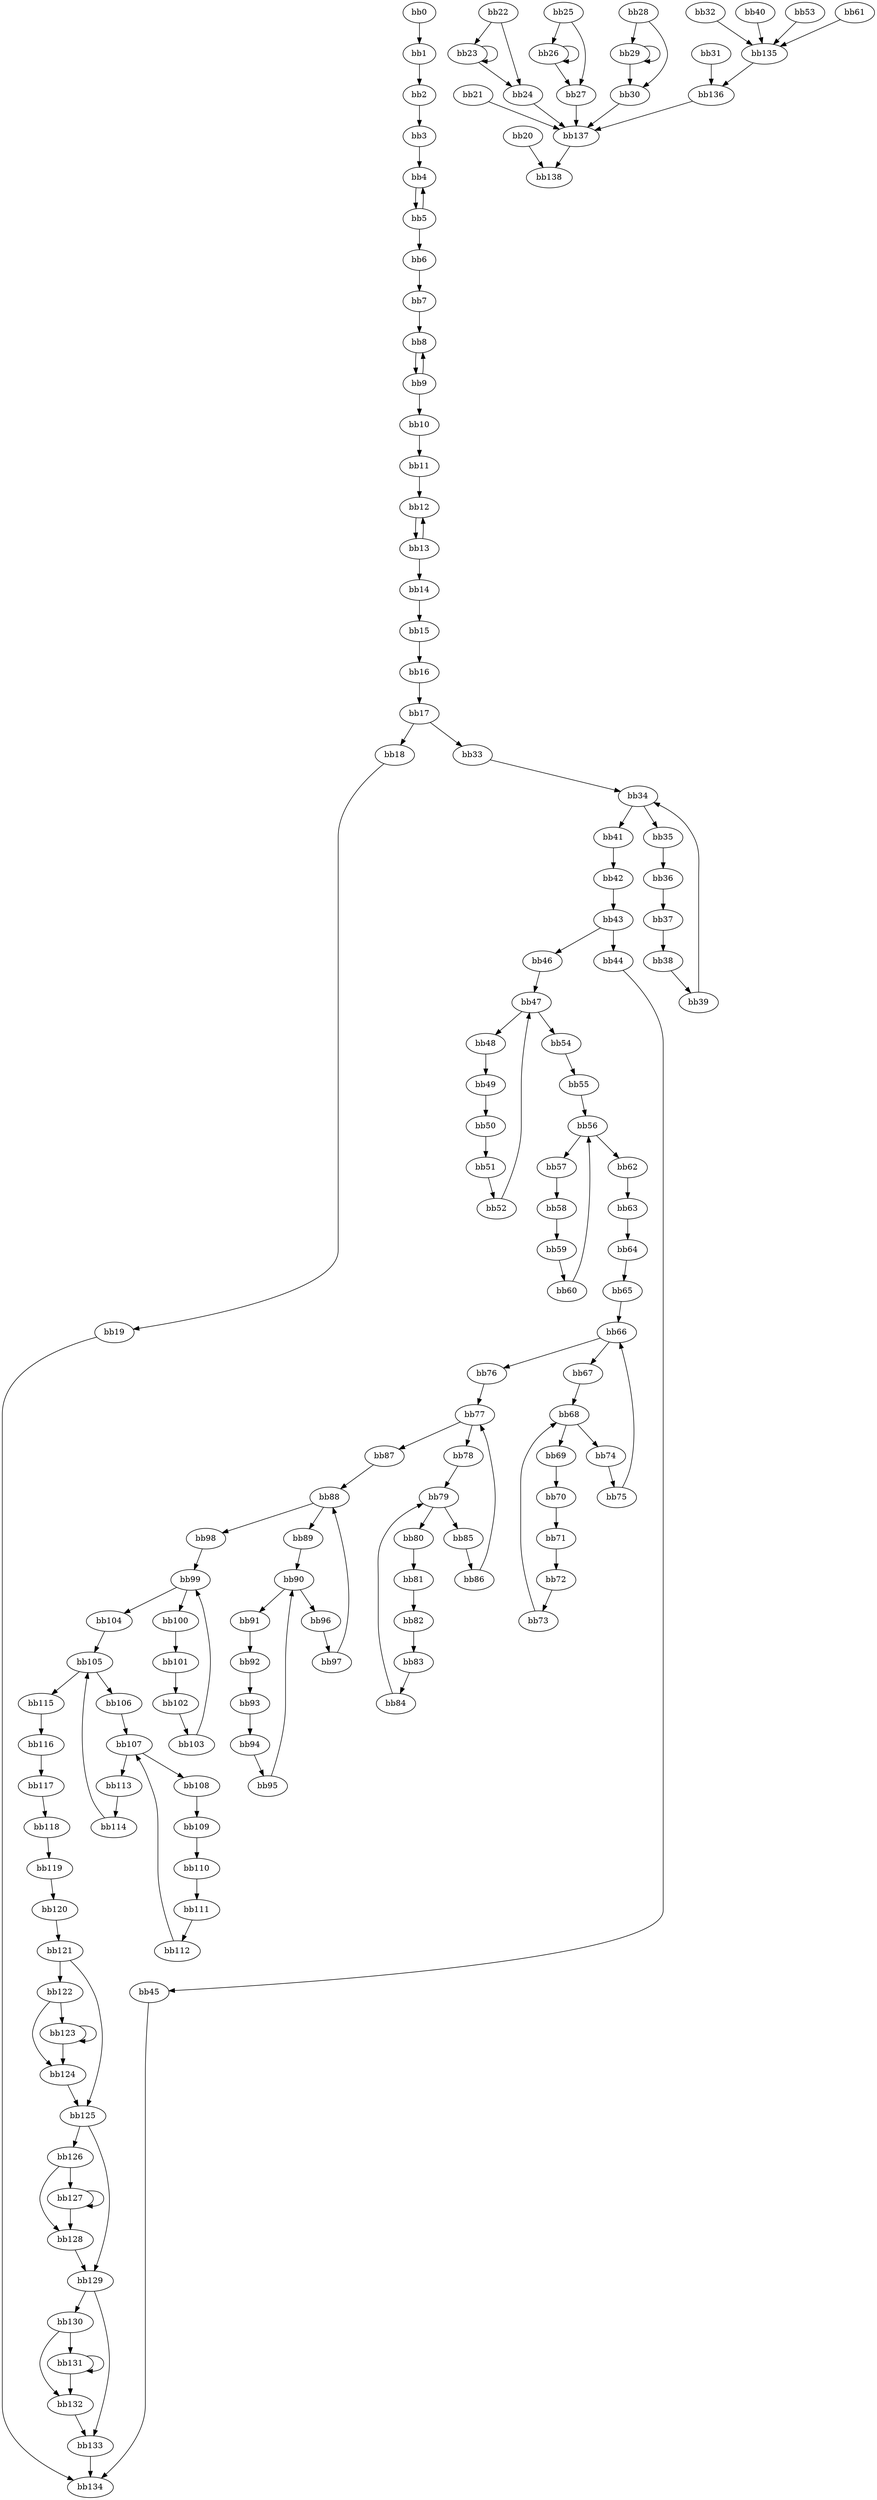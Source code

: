 digraph cfg {
v0 [label = "bb0"];
v1 [label = "bb1"];
v2 [label = "bb2"];
v3 [label = "bb3"];
v4 [label = "bb4"];
v5 [label = "bb5"];
v6 [label = "bb6"];
v7 [label = "bb7"];
v8 [label = "bb8"];
v9 [label = "bb9"];
v10 [label = "bb10"];
v11 [label = "bb11"];
v12 [label = "bb12"];
v13 [label = "bb13"];
v14 [label = "bb14"];
v15 [label = "bb15"];
v16 [label = "bb16"];
v17 [label = "bb17"];
v18 [label = "bb18"];
v19 [label = "bb19"];
v20 [label = "bb20"];
v21 [label = "bb21"];
v22 [label = "bb22"];
v23 [label = "bb23"];
v24 [label = "bb24"];
v25 [label = "bb25"];
v26 [label = "bb26"];
v27 [label = "bb27"];
v28 [label = "bb28"];
v29 [label = "bb29"];
v30 [label = "bb30"];
v31 [label = "bb31"];
v32 [label = "bb32"];
v33 [label = "bb33"];
v34 [label = "bb34"];
v35 [label = "bb35"];
v36 [label = "bb36"];
v37 [label = "bb37"];
v38 [label = "bb38"];
v39 [label = "bb39"];
v40 [label = "bb40"];
v41 [label = "bb41"];
v42 [label = "bb42"];
v43 [label = "bb43"];
v44 [label = "bb44"];
v45 [label = "bb45"];
v46 [label = "bb46"];
v47 [label = "bb47"];
v48 [label = "bb48"];
v49 [label = "bb49"];
v50 [label = "bb50"];
v51 [label = "bb51"];
v52 [label = "bb52"];
v53 [label = "bb53"];
v54 [label = "bb54"];
v55 [label = "bb55"];
v56 [label = "bb56"];
v57 [label = "bb57"];
v58 [label = "bb58"];
v59 [label = "bb59"];
v60 [label = "bb60"];
v61 [label = "bb61"];
v62 [label = "bb62"];
v63 [label = "bb63"];
v64 [label = "bb64"];
v65 [label = "bb65"];
v66 [label = "bb66"];
v67 [label = "bb67"];
v68 [label = "bb68"];
v69 [label = "bb69"];
v70 [label = "bb70"];
v71 [label = "bb71"];
v72 [label = "bb72"];
v73 [label = "bb73"];
v74 [label = "bb74"];
v75 [label = "bb75"];
v76 [label = "bb76"];
v77 [label = "bb77"];
v78 [label = "bb78"];
v79 [label = "bb79"];
v80 [label = "bb80"];
v81 [label = "bb81"];
v82 [label = "bb82"];
v83 [label = "bb83"];
v84 [label = "bb84"];
v85 [label = "bb85"];
v86 [label = "bb86"];
v87 [label = "bb87"];
v88 [label = "bb88"];
v89 [label = "bb89"];
v90 [label = "bb90"];
v91 [label = "bb91"];
v92 [label = "bb92"];
v93 [label = "bb93"];
v94 [label = "bb94"];
v95 [label = "bb95"];
v96 [label = "bb96"];
v97 [label = "bb97"];
v98 [label = "bb98"];
v99 [label = "bb99"];
v100 [label = "bb100"];
v101 [label = "bb101"];
v102 [label = "bb102"];
v103 [label = "bb103"];
v104 [label = "bb104"];
v105 [label = "bb105"];
v106 [label = "bb106"];
v107 [label = "bb107"];
v108 [label = "bb108"];
v109 [label = "bb109"];
v110 [label = "bb110"];
v111 [label = "bb111"];
v112 [label = "bb112"];
v113 [label = "bb113"];
v114 [label = "bb114"];
v115 [label = "bb115"];
v116 [label = "bb116"];
v117 [label = "bb117"];
v118 [label = "bb118"];
v119 [label = "bb119"];
v120 [label = "bb120"];
v121 [label = "bb121"];
v122 [label = "bb122"];
v123 [label = "bb123"];
v124 [label = "bb124"];
v125 [label = "bb125"];
v126 [label = "bb126"];
v127 [label = "bb127"];
v128 [label = "bb128"];
v129 [label = "bb129"];
v130 [label = "bb130"];
v131 [label = "bb131"];
v132 [label = "bb132"];
v133 [label = "bb133"];
v134 [label = "bb134"];
v135 [label = "bb135"];
v136 [label = "bb136"];
v137 [label = "bb137"];
v138 [label = "bb138"];
v0 -> v1;
v1 -> v2;
v2 -> v3;
v3 -> v4;
v4 -> v5;
v5 -> v6;
v5 -> v4;
v6 -> v7;
v7 -> v8;
v8 -> v9;
v9 -> v10;
v9 -> v8;
v10 -> v11;
v11 -> v12;
v12 -> v13;
v13 -> v14;
v13 -> v12;
v14 -> v15;
v15 -> v16;
v16 -> v17;
v17 -> v33;
v17 -> v18;
v18 -> v19;
v19 -> v134;
v20 -> v138;
v21 -> v137;
v22 -> v24;
v22 -> v23;
v23 -> v24;
v23 -> v23;
v24 -> v137;
v25 -> v27;
v25 -> v26;
v26 -> v27;
v26 -> v26;
v27 -> v137;
v28 -> v30;
v28 -> v29;
v29 -> v30;
v29 -> v29;
v30 -> v137;
v31 -> v136;
v32 -> v135;
v33 -> v34;
v34 -> v35;
v34 -> v41;
v35 -> v36;
v36 -> v37;
v37 -> v38;
v38 -> v39;
v39 -> v34;
v40 -> v135;
v41 -> v42;
v42 -> v43;
v43 -> v46;
v43 -> v44;
v44 -> v45;
v45 -> v134;
v46 -> v47;
v47 -> v48;
v47 -> v54;
v48 -> v49;
v49 -> v50;
v50 -> v51;
v51 -> v52;
v52 -> v47;
v53 -> v135;
v54 -> v55;
v55 -> v56;
v56 -> v57;
v56 -> v62;
v57 -> v58;
v58 -> v59;
v59 -> v60;
v60 -> v56;
v61 -> v135;
v62 -> v63;
v63 -> v64;
v64 -> v65;
v65 -> v66;
v66 -> v67;
v66 -> v76;
v67 -> v68;
v68 -> v69;
v68 -> v74;
v69 -> v70;
v70 -> v71;
v71 -> v72;
v72 -> v73;
v73 -> v68;
v74 -> v75;
v75 -> v66;
v76 -> v77;
v77 -> v78;
v77 -> v87;
v78 -> v79;
v79 -> v80;
v79 -> v85;
v80 -> v81;
v81 -> v82;
v82 -> v83;
v83 -> v84;
v84 -> v79;
v85 -> v86;
v86 -> v77;
v87 -> v88;
v88 -> v89;
v88 -> v98;
v89 -> v90;
v90 -> v91;
v90 -> v96;
v91 -> v92;
v92 -> v93;
v93 -> v94;
v94 -> v95;
v95 -> v90;
v96 -> v97;
v97 -> v88;
v98 -> v99;
v99 -> v100;
v99 -> v104;
v100 -> v101;
v101 -> v102;
v102 -> v103;
v103 -> v99;
v104 -> v105;
v105 -> v106;
v105 -> v115;
v106 -> v107;
v107 -> v108;
v107 -> v113;
v108 -> v109;
v109 -> v110;
v110 -> v111;
v111 -> v112;
v112 -> v107;
v113 -> v114;
v114 -> v105;
v115 -> v116;
v116 -> v117;
v117 -> v118;
v118 -> v119;
v119 -> v120;
v120 -> v121;
v121 -> v125;
v121 -> v122;
v122 -> v124;
v122 -> v123;
v123 -> v124;
v123 -> v123;
v124 -> v125;
v125 -> v129;
v125 -> v126;
v126 -> v128;
v126 -> v127;
v127 -> v128;
v127 -> v127;
v128 -> v129;
v129 -> v133;
v129 -> v130;
v130 -> v132;
v130 -> v131;
v131 -> v132;
v131 -> v131;
v132 -> v133;
v133 -> v134;
v135 -> v136;
v136 -> v137;
v137 -> v138;
}
